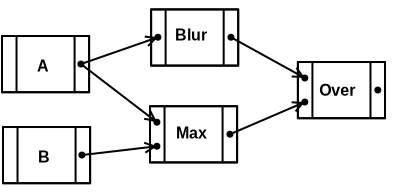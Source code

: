 <?xml version="1.0" encoding="UTF-8"?>
<dia:diagram xmlns:dia="http://www.lysator.liu.se/~alla/dia/"><dia:layer name="Background" visible="true"><dia:group><dia:group><dia:object type="Standard - Box" version="0" id="O0"><dia:attribute name="obj_pos"><dia:point val="9.405,11.361"/></dia:attribute><dia:attribute name="obj_bb"><dia:rectangle val="9.355,11.311;13.81,14.221"/></dia:attribute><dia:attribute name="elem_corner"><dia:point val="9.405,11.361"/></dia:attribute><dia:attribute name="elem_width"><dia:real val="4.355"/></dia:attribute><dia:attribute name="elem_height"><dia:real val="2.81"/></dia:attribute><dia:attribute name="show_background"><dia:boolean val="true"/></dia:attribute></dia:object><dia:object type="Standard - Line" version="0" id="O1"><dia:attribute name="obj_pos"><dia:point val="9.405,14.171"/></dia:attribute><dia:attribute name="obj_bb"><dia:rectangle val="9.355,14.121;13.81,14.221"/></dia:attribute><dia:attribute name="conn_endpoints"><dia:point val="9.405,14.171"/><dia:point val="13.76,14.171"/></dia:attribute><dia:attribute name="numcp"><dia:int val="11"/></dia:attribute><dia:connections><dia:connection handle="0" to="O0" connection="5"/><dia:connection handle="1" to="O0" connection="7"/></dia:connections></dia:object><dia:object type="Standard - Line" version="0" id="O2"><dia:attribute name="obj_pos"><dia:point val="9.405,11.361"/></dia:attribute><dia:attribute name="obj_bb"><dia:rectangle val="9.355,11.311;13.81,11.411"/></dia:attribute><dia:attribute name="conn_endpoints"><dia:point val="9.405,11.361"/><dia:point val="13.76,11.361"/></dia:attribute><dia:attribute name="numcp"><dia:int val="11"/></dia:attribute><dia:connections><dia:connection handle="0" to="O0" connection="0"/><dia:connection handle="1" to="O0" connection="2"/></dia:connections></dia:object><dia:object type="Standard - Line" version="0" id="O3"><dia:attribute name="obj_pos"><dia:point val="9.405,11.361"/></dia:attribute><dia:attribute name="obj_bb"><dia:rectangle val="9.355,11.311;9.455,14.221"/></dia:attribute><dia:attribute name="conn_endpoints"><dia:point val="9.405,11.361"/><dia:point val="9.405,14.171"/></dia:attribute><dia:attribute name="numcp"><dia:int val="1"/></dia:attribute><dia:connections><dia:connection handle="0" to="O0" connection="0"/><dia:connection handle="1" to="O0" connection="5"/></dia:connections></dia:object><dia:object type="Standard - Line" version="0" id="O4"><dia:attribute name="obj_pos"><dia:point val="13.034,11.361"/></dia:attribute><dia:attribute name="obj_bb"><dia:rectangle val="12.984,11.311;13.084,14.221"/></dia:attribute><dia:attribute name="conn_endpoints"><dia:point val="13.034,11.361"/><dia:point val="13.034,14.171"/></dia:attribute><dia:attribute name="numcp"><dia:int val="1"/></dia:attribute><dia:connections><dia:connection handle="0" to="O2" connection="9"/><dia:connection handle="1" to="O1" connection="9"/></dia:connections></dia:object><dia:object type="Standard - Line" version="0" id="O5"><dia:attribute name="obj_pos"><dia:point val="13.76,14.171"/></dia:attribute><dia:attribute name="obj_bb"><dia:rectangle val="13.71,11.311;13.81,14.221"/></dia:attribute><dia:attribute name="conn_endpoints"><dia:point val="13.76,14.171"/><dia:point val="13.76,11.361"/></dia:attribute><dia:attribute name="numcp"><dia:int val="1"/></dia:attribute><dia:connections><dia:connection handle="0" to="O0" connection="7"/><dia:connection handle="1" to="O0" connection="2"/></dia:connections></dia:object><dia:object type="Standard - Line" version="0" id="O6"><dia:attribute name="obj_pos"><dia:point val="10.131,11.361"/></dia:attribute><dia:attribute name="obj_bb"><dia:rectangle val="10.081,11.311;10.181,14.221"/></dia:attribute><dia:attribute name="conn_endpoints"><dia:point val="10.131,11.361"/><dia:point val="10.131,14.171"/></dia:attribute><dia:attribute name="numcp"><dia:int val="1"/></dia:attribute><dia:connections><dia:connection handle="0" to="O2" connection="1"/><dia:connection handle="1" to="O1" connection="1"/></dia:connections></dia:object></dia:group><dia:object type="Electric - connpoint" version="0" id="O7"><dia:attribute name="obj_pos"><dia:point val="11.655,11.011"/></dia:attribute><dia:attribute name="obj_bb"><dia:rectangle val="11.62,10.976;15.172,14.528"/></dia:attribute><dia:attribute name="elem_corner"><dia:point val="11.655,11.011"/></dia:attribute><dia:attribute name="elem_width"><dia:real val="3.482"/></dia:attribute><dia:attribute name="elem_height"><dia:real val="3.482"/></dia:attribute><dia:attribute name="show_background"><dia:boolean val="true"/></dia:attribute><dia:attribute name="flip_horizontal"><dia:boolean val="true"/></dia:attribute><dia:attribute name="flip_vertical"><dia:boolean val="true"/></dia:attribute><dia:attribute name="padding"><dia:real val="0.354"/></dia:attribute></dia:object><dia:object type="Electric - connpoint" version="0" id="O8"><dia:attribute name="obj_pos"><dia:point val="8.005,11.011"/></dia:attribute><dia:attribute name="obj_bb"><dia:rectangle val="7.97,10.976;11.522,14.528"/></dia:attribute><dia:attribute name="elem_corner"><dia:point val="8.005,11.011"/></dia:attribute><dia:attribute name="elem_width"><dia:real val="3.482"/></dia:attribute><dia:attribute name="elem_height"><dia:real val="3.482"/></dia:attribute><dia:attribute name="show_background"><dia:boolean val="true"/></dia:attribute><dia:attribute name="flip_horizontal"><dia:boolean val="true"/></dia:attribute><dia:attribute name="flip_vertical"><dia:boolean val="true"/></dia:attribute><dia:attribute name="padding"><dia:real val="0.354"/></dia:attribute></dia:object></dia:group><dia:group><dia:group><dia:object type="Standard - Box" version="0" id="O9"><dia:attribute name="obj_pos"><dia:point val="9.35,16.201"/></dia:attribute><dia:attribute name="obj_bb"><dia:rectangle val="9.3,16.151;13.755,19.061"/></dia:attribute><dia:attribute name="elem_corner"><dia:point val="9.35,16.201"/></dia:attribute><dia:attribute name="elem_width"><dia:real val="4.355"/></dia:attribute><dia:attribute name="elem_height"><dia:real val="2.81"/></dia:attribute><dia:attribute name="show_background"><dia:boolean val="true"/></dia:attribute></dia:object><dia:object type="Standard - Line" version="0" id="O10"><dia:attribute name="obj_pos"><dia:point val="9.35,19.011"/></dia:attribute><dia:attribute name="obj_bb"><dia:rectangle val="9.3,18.961;13.755,19.061"/></dia:attribute><dia:attribute name="conn_endpoints"><dia:point val="9.35,19.011"/><dia:point val="13.705,19.011"/></dia:attribute><dia:attribute name="numcp"><dia:int val="11"/></dia:attribute><dia:connections><dia:connection handle="0" to="O9" connection="5"/><dia:connection handle="1" to="O9" connection="7"/></dia:connections></dia:object><dia:object type="Standard - Line" version="0" id="O11"><dia:attribute name="obj_pos"><dia:point val="9.35,16.201"/></dia:attribute><dia:attribute name="obj_bb"><dia:rectangle val="9.3,16.151;13.755,16.251"/></dia:attribute><dia:attribute name="conn_endpoints"><dia:point val="9.35,16.201"/><dia:point val="13.705,16.201"/></dia:attribute><dia:attribute name="numcp"><dia:int val="11"/></dia:attribute><dia:connections><dia:connection handle="0" to="O9" connection="0"/><dia:connection handle="1" to="O9" connection="2"/></dia:connections></dia:object><dia:object type="Standard - Line" version="0" id="O12"><dia:attribute name="obj_pos"><dia:point val="9.35,16.201"/></dia:attribute><dia:attribute name="obj_bb"><dia:rectangle val="9.3,16.151;9.4,19.061"/></dia:attribute><dia:attribute name="conn_endpoints"><dia:point val="9.35,16.201"/><dia:point val="9.35,19.011"/></dia:attribute><dia:attribute name="numcp"><dia:int val="1"/></dia:attribute><dia:connections><dia:connection handle="0" to="O9" connection="0"/><dia:connection handle="1" to="O9" connection="5"/></dia:connections></dia:object><dia:object type="Standard - Line" version="0" id="O13"><dia:attribute name="obj_pos"><dia:point val="12.979,16.201"/></dia:attribute><dia:attribute name="obj_bb"><dia:rectangle val="12.929,16.151;13.029,19.061"/></dia:attribute><dia:attribute name="conn_endpoints"><dia:point val="12.979,16.201"/><dia:point val="12.979,19.011"/></dia:attribute><dia:attribute name="numcp"><dia:int val="1"/></dia:attribute><dia:connections><dia:connection handle="0" to="O11" connection="9"/><dia:connection handle="1" to="O10" connection="9"/></dia:connections></dia:object><dia:object type="Standard - Line" version="0" id="O14"><dia:attribute name="obj_pos"><dia:point val="13.705,19.011"/></dia:attribute><dia:attribute name="obj_bb"><dia:rectangle val="13.655,16.151;13.755,19.061"/></dia:attribute><dia:attribute name="conn_endpoints"><dia:point val="13.705,19.011"/><dia:point val="13.705,16.201"/></dia:attribute><dia:attribute name="numcp"><dia:int val="1"/></dia:attribute><dia:connections><dia:connection handle="0" to="O9" connection="7"/><dia:connection handle="1" to="O9" connection="2"/></dia:connections></dia:object><dia:object type="Standard - Line" version="0" id="O15"><dia:attribute name="obj_pos"><dia:point val="10.076,16.201"/></dia:attribute><dia:attribute name="obj_bb"><dia:rectangle val="10.026,16.151;10.126,19.061"/></dia:attribute><dia:attribute name="conn_endpoints"><dia:point val="10.076,16.201"/><dia:point val="10.076,19.011"/></dia:attribute><dia:attribute name="numcp"><dia:int val="1"/></dia:attribute><dia:connections><dia:connection handle="0" to="O11" connection="1"/><dia:connection handle="1" to="O10" connection="1"/></dia:connections></dia:object></dia:group><dia:object type="Electric - connpoint" version="0" id="O16"><dia:attribute name="obj_pos"><dia:point val="7.955,15.261"/></dia:attribute><dia:attribute name="obj_bb"><dia:rectangle val="7.92,15.226;11.472,18.778"/></dia:attribute><dia:attribute name="elem_corner"><dia:point val="7.955,15.261"/></dia:attribute><dia:attribute name="elem_width"><dia:real val="3.482"/></dia:attribute><dia:attribute name="elem_height"><dia:real val="3.482"/></dia:attribute><dia:attribute name="show_background"><dia:boolean val="true"/></dia:attribute><dia:attribute name="flip_horizontal"><dia:boolean val="true"/></dia:attribute><dia:attribute name="flip_vertical"><dia:boolean val="true"/></dia:attribute><dia:attribute name="padding"><dia:real val="0.354"/></dia:attribute></dia:object><dia:object type="Electric - connpoint" version="0" id="O17"><dia:attribute name="obj_pos"><dia:point val="7.955,16.461"/></dia:attribute><dia:attribute name="obj_bb"><dia:rectangle val="7.92,16.426;11.472,19.978"/></dia:attribute><dia:attribute name="elem_corner"><dia:point val="7.955,16.461"/></dia:attribute><dia:attribute name="elem_width"><dia:real val="3.482"/></dia:attribute><dia:attribute name="elem_height"><dia:real val="3.482"/></dia:attribute><dia:attribute name="show_background"><dia:boolean val="true"/></dia:attribute><dia:attribute name="flip_horizontal"><dia:boolean val="true"/></dia:attribute><dia:attribute name="flip_vertical"><dia:boolean val="true"/></dia:attribute><dia:attribute name="padding"><dia:real val="0.354"/></dia:attribute></dia:object><dia:object type="Electric - connpoint" version="0" id="O18"><dia:attribute name="obj_pos"><dia:point val="11.605,15.861"/></dia:attribute><dia:attribute name="obj_bb"><dia:rectangle val="11.57,15.826;15.122,19.378"/></dia:attribute><dia:attribute name="elem_corner"><dia:point val="11.605,15.861"/></dia:attribute><dia:attribute name="elem_width"><dia:real val="3.482"/></dia:attribute><dia:attribute name="elem_height"><dia:real val="3.482"/></dia:attribute><dia:attribute name="show_background"><dia:boolean val="true"/></dia:attribute><dia:attribute name="flip_horizontal"><dia:boolean val="true"/></dia:attribute><dia:attribute name="flip_vertical"><dia:boolean val="true"/></dia:attribute><dia:attribute name="padding"><dia:real val="0.354"/></dia:attribute></dia:object></dia:group><dia:group><dia:group><dia:object type="Standard - Box" version="0" id="O19"><dia:attribute name="obj_pos"><dia:point val="16.745,13.991"/></dia:attribute><dia:attribute name="obj_bb"><dia:rectangle val="16.695,13.941;21.15,16.851"/></dia:attribute><dia:attribute name="elem_corner"><dia:point val="16.745,13.991"/></dia:attribute><dia:attribute name="elem_width"><dia:real val="4.355"/></dia:attribute><dia:attribute name="elem_height"><dia:real val="2.81"/></dia:attribute><dia:attribute name="show_background"><dia:boolean val="true"/></dia:attribute></dia:object><dia:object type="Standard - Line" version="0" id="O20"><dia:attribute name="obj_pos"><dia:point val="16.745,16.801"/></dia:attribute><dia:attribute name="obj_bb"><dia:rectangle val="16.695,16.751;21.15,16.851"/></dia:attribute><dia:attribute name="conn_endpoints"><dia:point val="16.745,16.801"/><dia:point val="21.1,16.801"/></dia:attribute><dia:attribute name="numcp"><dia:int val="11"/></dia:attribute><dia:connections><dia:connection handle="0" to="O19" connection="5"/><dia:connection handle="1" to="O19" connection="7"/></dia:connections></dia:object><dia:object type="Standard - Line" version="0" id="O21"><dia:attribute name="obj_pos"><dia:point val="16.745,13.991"/></dia:attribute><dia:attribute name="obj_bb"><dia:rectangle val="16.695,13.941;21.15,14.041"/></dia:attribute><dia:attribute name="conn_endpoints"><dia:point val="16.745,13.991"/><dia:point val="21.1,13.991"/></dia:attribute><dia:attribute name="numcp"><dia:int val="11"/></dia:attribute><dia:connections><dia:connection handle="0" to="O19" connection="0"/><dia:connection handle="1" to="O19" connection="2"/></dia:connections></dia:object><dia:object type="Standard - Line" version="0" id="O22"><dia:attribute name="obj_pos"><dia:point val="16.745,13.991"/></dia:attribute><dia:attribute name="obj_bb"><dia:rectangle val="16.695,13.941;16.795,16.851"/></dia:attribute><dia:attribute name="conn_endpoints"><dia:point val="16.745,13.991"/><dia:point val="16.745,16.801"/></dia:attribute><dia:attribute name="numcp"><dia:int val="1"/></dia:attribute><dia:connections><dia:connection handle="0" to="O19" connection="0"/><dia:connection handle="1" to="O19" connection="5"/></dia:connections></dia:object><dia:object type="Standard - Line" version="0" id="O23"><dia:attribute name="obj_pos"><dia:point val="20.374,13.991"/></dia:attribute><dia:attribute name="obj_bb"><dia:rectangle val="20.324,13.941;20.424,16.851"/></dia:attribute><dia:attribute name="conn_endpoints"><dia:point val="20.374,13.991"/><dia:point val="20.374,16.801"/></dia:attribute><dia:attribute name="numcp"><dia:int val="1"/></dia:attribute><dia:connections><dia:connection handle="0" to="O21" connection="9"/><dia:connection handle="1" to="O20" connection="9"/></dia:connections></dia:object><dia:object type="Standard - Line" version="0" id="O24"><dia:attribute name="obj_pos"><dia:point val="21.1,16.801"/></dia:attribute><dia:attribute name="obj_bb"><dia:rectangle val="21.05,13.941;21.15,16.851"/></dia:attribute><dia:attribute name="conn_endpoints"><dia:point val="21.1,16.801"/><dia:point val="21.1,13.991"/></dia:attribute><dia:attribute name="numcp"><dia:int val="1"/></dia:attribute><dia:connections><dia:connection handle="0" to="O19" connection="7"/><dia:connection handle="1" to="O19" connection="2"/></dia:connections></dia:object><dia:object type="Standard - Line" version="0" id="O25"><dia:attribute name="obj_pos"><dia:point val="17.471,13.991"/></dia:attribute><dia:attribute name="obj_bb"><dia:rectangle val="17.421,13.941;17.521,16.851"/></dia:attribute><dia:attribute name="conn_endpoints"><dia:point val="17.471,13.991"/><dia:point val="17.471,16.801"/></dia:attribute><dia:attribute name="numcp"><dia:int val="1"/></dia:attribute><dia:connections><dia:connection handle="0" to="O21" connection="1"/><dia:connection handle="1" to="O20" connection="1"/></dia:connections></dia:object></dia:group><dia:object type="Electric - connpoint" version="0" id="O26"><dia:attribute name="obj_pos"><dia:point val="15.35,13.051"/></dia:attribute><dia:attribute name="obj_bb"><dia:rectangle val="15.315,13.016;18.867,16.568"/></dia:attribute><dia:attribute name="elem_corner"><dia:point val="15.35,13.051"/></dia:attribute><dia:attribute name="elem_width"><dia:real val="3.482"/></dia:attribute><dia:attribute name="elem_height"><dia:real val="3.482"/></dia:attribute><dia:attribute name="show_background"><dia:boolean val="true"/></dia:attribute><dia:attribute name="flip_horizontal"><dia:boolean val="true"/></dia:attribute><dia:attribute name="flip_vertical"><dia:boolean val="true"/></dia:attribute><dia:attribute name="padding"><dia:real val="0.354"/></dia:attribute></dia:object><dia:object type="Electric - connpoint" version="0" id="O27"><dia:attribute name="obj_pos"><dia:point val="15.35,14.251"/></dia:attribute><dia:attribute name="obj_bb"><dia:rectangle val="15.315,14.216;18.867,17.768"/></dia:attribute><dia:attribute name="elem_corner"><dia:point val="15.35,14.251"/></dia:attribute><dia:attribute name="elem_width"><dia:real val="3.482"/></dia:attribute><dia:attribute name="elem_height"><dia:real val="3.482"/></dia:attribute><dia:attribute name="show_background"><dia:boolean val="true"/></dia:attribute><dia:attribute name="flip_horizontal"><dia:boolean val="true"/></dia:attribute><dia:attribute name="flip_vertical"><dia:boolean val="true"/></dia:attribute><dia:attribute name="padding"><dia:real val="0.354"/></dia:attribute></dia:object><dia:object type="Electric - connpoint" version="0" id="O28"><dia:attribute name="obj_pos"><dia:point val="19,13.651"/></dia:attribute><dia:attribute name="obj_bb"><dia:rectangle val="18.965,13.616;22.517,17.168"/></dia:attribute><dia:attribute name="elem_corner"><dia:point val="19,13.651"/></dia:attribute><dia:attribute name="elem_width"><dia:real val="3.482"/></dia:attribute><dia:attribute name="elem_height"><dia:real val="3.482"/></dia:attribute><dia:attribute name="show_background"><dia:boolean val="true"/></dia:attribute><dia:attribute name="flip_horizontal"><dia:boolean val="true"/></dia:attribute><dia:attribute name="flip_vertical"><dia:boolean val="true"/></dia:attribute><dia:attribute name="padding"><dia:real val="0.354"/></dia:attribute></dia:object></dia:group><dia:group><dia:group><dia:object type="Standard - Box" version="0" id="O29"><dia:attribute name="obj_pos"><dia:point val="1.95,12.691"/></dia:attribute><dia:attribute name="obj_bb"><dia:rectangle val="1.9,12.641;6.355,15.551"/></dia:attribute><dia:attribute name="elem_corner"><dia:point val="1.95,12.691"/></dia:attribute><dia:attribute name="elem_width"><dia:real val="4.355"/></dia:attribute><dia:attribute name="elem_height"><dia:real val="2.81"/></dia:attribute><dia:attribute name="show_background"><dia:boolean val="true"/></dia:attribute></dia:object><dia:object type="Standard - Line" version="0" id="O30"><dia:attribute name="obj_pos"><dia:point val="1.95,15.501"/></dia:attribute><dia:attribute name="obj_bb"><dia:rectangle val="1.9,15.451;6.355,15.551"/></dia:attribute><dia:attribute name="conn_endpoints"><dia:point val="1.95,15.501"/><dia:point val="6.305,15.501"/></dia:attribute><dia:attribute name="numcp"><dia:int val="11"/></dia:attribute><dia:connections><dia:connection handle="0" to="O29" connection="5"/><dia:connection handle="1" to="O29" connection="7"/></dia:connections></dia:object><dia:object type="Standard - Line" version="0" id="O31"><dia:attribute name="obj_pos"><dia:point val="1.95,12.691"/></dia:attribute><dia:attribute name="obj_bb"><dia:rectangle val="1.9,12.641;6.355,12.741"/></dia:attribute><dia:attribute name="conn_endpoints"><dia:point val="1.95,12.691"/><dia:point val="6.305,12.691"/></dia:attribute><dia:attribute name="numcp"><dia:int val="11"/></dia:attribute><dia:connections><dia:connection handle="0" to="O29" connection="0"/><dia:connection handle="1" to="O29" connection="2"/></dia:connections></dia:object><dia:object type="Standard - Line" version="0" id="O32"><dia:attribute name="obj_pos"><dia:point val="1.95,12.691"/></dia:attribute><dia:attribute name="obj_bb"><dia:rectangle val="1.9,12.641;2,15.551"/></dia:attribute><dia:attribute name="conn_endpoints"><dia:point val="1.95,12.691"/><dia:point val="1.95,15.501"/></dia:attribute><dia:attribute name="numcp"><dia:int val="1"/></dia:attribute><dia:connections><dia:connection handle="0" to="O29" connection="0"/><dia:connection handle="1" to="O29" connection="5"/></dia:connections></dia:object><dia:object type="Standard - Line" version="0" id="O33"><dia:attribute name="obj_pos"><dia:point val="5.579,12.691"/></dia:attribute><dia:attribute name="obj_bb"><dia:rectangle val="5.529,12.641;5.629,15.551"/></dia:attribute><dia:attribute name="conn_endpoints"><dia:point val="5.579,12.691"/><dia:point val="5.579,15.501"/></dia:attribute><dia:attribute name="numcp"><dia:int val="1"/></dia:attribute><dia:connections><dia:connection handle="0" to="O31" connection="9"/><dia:connection handle="1" to="O30" connection="9"/></dia:connections></dia:object><dia:object type="Standard - Line" version="0" id="O34"><dia:attribute name="obj_pos"><dia:point val="6.305,15.501"/></dia:attribute><dia:attribute name="obj_bb"><dia:rectangle val="6.255,12.641;6.355,15.551"/></dia:attribute><dia:attribute name="conn_endpoints"><dia:point val="6.305,15.501"/><dia:point val="6.305,12.691"/></dia:attribute><dia:attribute name="numcp"><dia:int val="1"/></dia:attribute><dia:connections><dia:connection handle="0" to="O29" connection="7"/><dia:connection handle="1" to="O29" connection="2"/></dia:connections></dia:object><dia:object type="Standard - Line" version="0" id="O35"><dia:attribute name="obj_pos"><dia:point val="2.676,12.691"/></dia:attribute><dia:attribute name="obj_bb"><dia:rectangle val="2.626,12.641;2.726,15.551"/></dia:attribute><dia:attribute name="conn_endpoints"><dia:point val="2.676,12.691"/><dia:point val="2.676,15.501"/></dia:attribute><dia:attribute name="numcp"><dia:int val="1"/></dia:attribute><dia:connections><dia:connection handle="0" to="O31" connection="1"/><dia:connection handle="1" to="O30" connection="1"/></dia:connections></dia:object></dia:group><dia:object type="Electric - connpoint" version="0" id="O36"><dia:attribute name="obj_pos"><dia:point val="4.155,12.351"/></dia:attribute><dia:attribute name="obj_bb"><dia:rectangle val="4.12,12.316;7.672,15.868"/></dia:attribute><dia:attribute name="elem_corner"><dia:point val="4.155,12.351"/></dia:attribute><dia:attribute name="elem_width"><dia:real val="3.482"/></dia:attribute><dia:attribute name="elem_height"><dia:real val="3.482"/></dia:attribute><dia:attribute name="show_background"><dia:boolean val="true"/></dia:attribute><dia:attribute name="flip_horizontal"><dia:boolean val="true"/></dia:attribute><dia:attribute name="flip_vertical"><dia:boolean val="true"/></dia:attribute><dia:attribute name="padding"><dia:real val="0.354"/></dia:attribute></dia:object></dia:group><dia:group><dia:group><dia:object type="Standard - Box" version="0" id="O37"><dia:attribute name="obj_pos"><dia:point val="2,17.241"/></dia:attribute><dia:attribute name="obj_bb"><dia:rectangle val="1.95,17.191;6.405,20.101"/></dia:attribute><dia:attribute name="elem_corner"><dia:point val="2,17.241"/></dia:attribute><dia:attribute name="elem_width"><dia:real val="4.355"/></dia:attribute><dia:attribute name="elem_height"><dia:real val="2.81"/></dia:attribute><dia:attribute name="show_background"><dia:boolean val="true"/></dia:attribute></dia:object><dia:object type="Standard - Line" version="0" id="O38"><dia:attribute name="obj_pos"><dia:point val="2,20.051"/></dia:attribute><dia:attribute name="obj_bb"><dia:rectangle val="1.95,20.001;6.405,20.101"/></dia:attribute><dia:attribute name="conn_endpoints"><dia:point val="2,20.051"/><dia:point val="6.355,20.051"/></dia:attribute><dia:attribute name="numcp"><dia:int val="11"/></dia:attribute><dia:connections><dia:connection handle="0" to="O37" connection="5"/><dia:connection handle="1" to="O37" connection="7"/></dia:connections></dia:object><dia:object type="Standard - Line" version="0" id="O39"><dia:attribute name="obj_pos"><dia:point val="2,17.241"/></dia:attribute><dia:attribute name="obj_bb"><dia:rectangle val="1.95,17.191;6.405,17.291"/></dia:attribute><dia:attribute name="conn_endpoints"><dia:point val="2,17.241"/><dia:point val="6.355,17.241"/></dia:attribute><dia:attribute name="numcp"><dia:int val="11"/></dia:attribute><dia:connections><dia:connection handle="0" to="O37" connection="0"/><dia:connection handle="1" to="O37" connection="2"/></dia:connections></dia:object><dia:object type="Standard - Line" version="0" id="O40"><dia:attribute name="obj_pos"><dia:point val="2,17.241"/></dia:attribute><dia:attribute name="obj_bb"><dia:rectangle val="1.95,17.191;2.05,20.101"/></dia:attribute><dia:attribute name="conn_endpoints"><dia:point val="2,17.241"/><dia:point val="2,20.051"/></dia:attribute><dia:attribute name="numcp"><dia:int val="1"/></dia:attribute><dia:connections><dia:connection handle="0" to="O37" connection="0"/><dia:connection handle="1" to="O37" connection="5"/></dia:connections></dia:object><dia:object type="Standard - Line" version="0" id="O41"><dia:attribute name="obj_pos"><dia:point val="5.629,17.241"/></dia:attribute><dia:attribute name="obj_bb"><dia:rectangle val="5.579,17.191;5.679,20.101"/></dia:attribute><dia:attribute name="conn_endpoints"><dia:point val="5.629,17.241"/><dia:point val="5.629,20.051"/></dia:attribute><dia:attribute name="numcp"><dia:int val="1"/></dia:attribute><dia:connections><dia:connection handle="0" to="O39" connection="9"/><dia:connection handle="1" to="O38" connection="9"/></dia:connections></dia:object><dia:object type="Standard - Line" version="0" id="O42"><dia:attribute name="obj_pos"><dia:point val="6.355,20.051"/></dia:attribute><dia:attribute name="obj_bb"><dia:rectangle val="6.305,17.191;6.405,20.101"/></dia:attribute><dia:attribute name="conn_endpoints"><dia:point val="6.355,20.051"/><dia:point val="6.355,17.241"/></dia:attribute><dia:attribute name="numcp"><dia:int val="1"/></dia:attribute><dia:connections><dia:connection handle="0" to="O37" connection="7"/><dia:connection handle="1" to="O37" connection="2"/></dia:connections></dia:object><dia:object type="Standard - Line" version="0" id="O43"><dia:attribute name="obj_pos"><dia:point val="2.726,17.241"/></dia:attribute><dia:attribute name="obj_bb"><dia:rectangle val="2.676,17.191;2.776,20.101"/></dia:attribute><dia:attribute name="conn_endpoints"><dia:point val="2.726,17.241"/><dia:point val="2.726,20.051"/></dia:attribute><dia:attribute name="numcp"><dia:int val="1"/></dia:attribute><dia:connections><dia:connection handle="0" to="O39" connection="1"/><dia:connection handle="1" to="O38" connection="1"/></dia:connections></dia:object></dia:group><dia:object type="Electric - connpoint" version="0" id="O44"><dia:attribute name="obj_pos"><dia:point val="4.205,16.901"/></dia:attribute><dia:attribute name="obj_bb"><dia:rectangle val="4.17,16.866;7.722,20.418"/></dia:attribute><dia:attribute name="elem_corner"><dia:point val="4.205,16.901"/></dia:attribute><dia:attribute name="elem_width"><dia:real val="3.482"/></dia:attribute><dia:attribute name="elem_height"><dia:real val="3.482"/></dia:attribute><dia:attribute name="show_background"><dia:boolean val="true"/></dia:attribute><dia:attribute name="flip_horizontal"><dia:boolean val="true"/></dia:attribute><dia:attribute name="flip_vertical"><dia:boolean val="true"/></dia:attribute><dia:attribute name="padding"><dia:real val="0.354"/></dia:attribute></dia:object></dia:group><dia:object type="Standard - Line" version="0" id="O45"><dia:attribute name="obj_pos"><dia:point val="5.896,14.092"/></dia:attribute><dia:attribute name="obj_bb"><dia:rectangle val="5.832,12.263;9.957,14.156"/></dia:attribute><dia:attribute name="conn_endpoints"><dia:point val="5.896,14.092"/><dia:point val="9.746,12.752"/></dia:attribute><dia:attribute name="numcp"><dia:int val="1"/></dia:attribute><dia:attribute name="end_arrow"><dia:enum val="1"/></dia:attribute><dia:attribute name="end_arrow_length"><dia:real val="0.5"/></dia:attribute><dia:attribute name="end_arrow_width"><dia:real val="0.5"/></dia:attribute><dia:connections><dia:connection handle="0" to="O36" connection="0"/><dia:connection handle="1" to="O8" connection="0"/></dia:connections></dia:object><dia:object type="Standard - Line" version="0" id="O46"><dia:attribute name="obj_pos"><dia:point val="5.896,14.092"/></dia:attribute><dia:attribute name="obj_bb"><dia:rectangle val="5.826,14.022;10.04,17.43"/></dia:attribute><dia:attribute name="conn_endpoints"><dia:point val="5.896,14.092"/><dia:point val="9.696,17.002"/></dia:attribute><dia:attribute name="numcp"><dia:int val="1"/></dia:attribute><dia:attribute name="end_arrow"><dia:enum val="1"/></dia:attribute><dia:attribute name="end_arrow_length"><dia:real val="0.5"/></dia:attribute><dia:attribute name="end_arrow_width"><dia:real val="0.5"/></dia:attribute><dia:connections><dia:connection handle="0" to="O36" connection="0"/><dia:connection handle="1" to="O16" connection="0"/></dia:connections></dia:object><dia:object type="Standard - Line" version="0" id="O47"><dia:attribute name="obj_pos"><dia:point val="5.946,18.642"/></dia:attribute><dia:attribute name="obj_bb"><dia:rectangle val="5.89,17.7;9.804,18.704"/></dia:attribute><dia:attribute name="conn_endpoints"><dia:point val="5.946,18.642"/><dia:point val="9.696,18.202"/></dia:attribute><dia:attribute name="numcp"><dia:int val="1"/></dia:attribute><dia:attribute name="end_arrow"><dia:enum val="1"/></dia:attribute><dia:attribute name="end_arrow_length"><dia:real val="0.5"/></dia:attribute><dia:attribute name="end_arrow_width"><dia:real val="0.5"/></dia:attribute><dia:connections><dia:connection handle="0" to="O44" connection="0"/><dia:connection handle="1" to="O17" connection="0"/></dia:connections></dia:object><dia:object type="Standard - Line" version="0" id="O48"><dia:attribute name="obj_pos"><dia:point val="13.396,12.752"/></dia:attribute><dia:attribute name="obj_bb"><dia:rectangle val="13.328,12.684;17.376,15.254"/></dia:attribute><dia:attribute name="conn_endpoints"><dia:point val="13.396,12.752"/><dia:point val="17.091,14.792"/></dia:attribute><dia:attribute name="numcp"><dia:int val="1"/></dia:attribute><dia:attribute name="end_arrow"><dia:enum val="1"/></dia:attribute><dia:attribute name="end_arrow_length"><dia:real val="0.5"/></dia:attribute><dia:attribute name="end_arrow_width"><dia:real val="0.5"/></dia:attribute><dia:connections><dia:connection handle="0" to="O7" connection="0"/><dia:connection handle="1" to="O26" connection="0"/></dia:connections></dia:object><dia:object type="Standard - Line" version="0" id="O49"><dia:attribute name="obj_pos"><dia:point val="13.346,17.602"/></dia:attribute><dia:attribute name="obj_bb"><dia:rectangle val="13.28,15.513;17.334,17.668"/></dia:attribute><dia:attribute name="conn_endpoints"><dia:point val="13.346,17.602"/><dia:point val="17.091,15.992"/></dia:attribute><dia:attribute name="numcp"><dia:int val="1"/></dia:attribute><dia:attribute name="end_arrow"><dia:enum val="1"/></dia:attribute><dia:attribute name="end_arrow_length"><dia:real val="0.5"/></dia:attribute><dia:attribute name="end_arrow_width"><dia:real val="0.5"/></dia:attribute><dia:connections><dia:connection handle="0" to="O18" connection="0"/><dia:connection handle="1" to="O27" connection="0"/></dia:connections></dia:object><dia:object type="Standard - Text" version="0" id="O50"><dia:attribute name="obj_pos"><dia:point val="17.81,15.671"/></dia:attribute><dia:attribute name="obj_bb"><dia:rectangle val="17.81,14.871;19.51,16.171"/></dia:attribute><dia:attribute name="text"><dia:composite type="text"><dia:attribute name="string"><dia:string>#Over#</dia:string></dia:attribute><dia:attribute name="font"><dia:font family="arial" style="80" name="Helvetica-Bold"/></dia:attribute><dia:attribute name="height"><dia:real val="1"/></dia:attribute><dia:attribute name="pos"><dia:point val="17.81,15.671"/></dia:attribute><dia:attribute name="color"><dia:color val="#000000"/></dia:attribute><dia:attribute name="alignment"><dia:enum val="0"/></dia:attribute></dia:composite></dia:attribute></dia:object><dia:object type="Standard - Text" version="0" id="O51"><dia:attribute name="obj_pos"><dia:point val="10.6,12.911"/></dia:attribute><dia:attribute name="obj_bb"><dia:rectangle val="10.6,12.111;12.1,13.411"/></dia:attribute><dia:attribute name="text"><dia:composite type="text"><dia:attribute name="string"><dia:string>#Blur#</dia:string></dia:attribute><dia:attribute name="font"><dia:font family="arial" style="80" name="Helvetica-Bold"/></dia:attribute><dia:attribute name="height"><dia:real val="1"/></dia:attribute><dia:attribute name="pos"><dia:point val="10.6,12.911"/></dia:attribute><dia:attribute name="color"><dia:color val="#000000"/></dia:attribute><dia:attribute name="alignment"><dia:enum val="0"/></dia:attribute></dia:composite></dia:attribute></dia:object><dia:object type="Standard - Text" version="0" id="O52"><dia:attribute name="obj_pos"><dia:point val="10.65,17.811"/></dia:attribute><dia:attribute name="obj_bb"><dia:rectangle val="10.65,17.011;12.1,18.311"/></dia:attribute><dia:attribute name="text"><dia:composite type="text"><dia:attribute name="string"><dia:string>#Max#</dia:string></dia:attribute><dia:attribute name="font"><dia:font family="arial" style="80" name="Helvetica-Bold"/></dia:attribute><dia:attribute name="height"><dia:real val="1"/></dia:attribute><dia:attribute name="pos"><dia:point val="10.65,17.811"/></dia:attribute><dia:attribute name="color"><dia:color val="#000000"/></dia:attribute><dia:attribute name="alignment"><dia:enum val="0"/></dia:attribute></dia:composite></dia:attribute></dia:object><dia:object type="Standard - Text" version="0" id="O53"><dia:attribute name="obj_pos"><dia:point val="3.7,14.461"/></dia:attribute><dia:attribute name="obj_bb"><dia:rectangle val="3.7,13.661;4.25,14.961"/></dia:attribute><dia:attribute name="text"><dia:composite type="text"><dia:attribute name="string"><dia:string>#A#</dia:string></dia:attribute><dia:attribute name="font"><dia:font family="arial" style="80" name="Helvetica-Bold"/></dia:attribute><dia:attribute name="height"><dia:real val="1"/></dia:attribute><dia:attribute name="pos"><dia:point val="3.7,14.461"/></dia:attribute><dia:attribute name="color"><dia:color val="#000000"/></dia:attribute><dia:attribute name="alignment"><dia:enum val="0"/></dia:attribute></dia:composite></dia:attribute></dia:object><dia:object type="Standard - Text" version="0" id="O54"><dia:attribute name="obj_pos"><dia:point val="3.75,19.011"/></dia:attribute><dia:attribute name="obj_bb"><dia:rectangle val="3.75,18.211;4.3,19.511"/></dia:attribute><dia:attribute name="text"><dia:composite type="text"><dia:attribute name="string"><dia:string>#B#</dia:string></dia:attribute><dia:attribute name="font"><dia:font family="arial" style="80" name="Helvetica-Bold"/></dia:attribute><dia:attribute name="height"><dia:real val="1"/></dia:attribute><dia:attribute name="pos"><dia:point val="3.75,19.011"/></dia:attribute><dia:attribute name="color"><dia:color val="#000000"/></dia:attribute><dia:attribute name="alignment"><dia:enum val="0"/></dia:attribute></dia:composite></dia:attribute></dia:object></dia:layer></dia:diagram>
